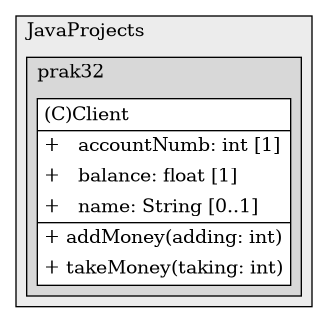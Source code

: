 @startuml

/' diagram meta data start
config=StructureConfiguration;
{
  "projectClassification": {
    "searchMode": "OpenProject", // OpenProject, AllProjects
    "includedProjects": "",
    "pathEndKeywords": "*.impl",
    "isClientPath": "",
    "isClientName": "",
    "isTestPath": "",
    "isTestName": "",
    "isMappingPath": "",
    "isMappingName": "",
    "isDataAccessPath": "",
    "isDataAccessName": "",
    "isDataStructurePath": "",
    "isDataStructureName": "",
    "isInterfaceStructuresPath": "",
    "isInterfaceStructuresName": "",
    "isEntryPointPath": "",
    "isEntryPointName": ""
  },
  "graphRestriction": {
    "classPackageExcludeFilter": "",
    "classPackageIncludeFilter": "",
    "classNameExcludeFilter": "",
    "classNameIncludeFilter": "",
    "methodNameExcludeFilter": "",
    "methodNameIncludeFilter": "",
    "removeByInheritance": "", // inheritance/annotation based filtering is done in a second step
    "removeByAnnotation": "",
    "removeByClassPackage": "", // cleanup the graph after inheritance/annotation based filtering is done
    "removeByClassName": "",
    "cutMappings": false,
    "cutEnum": true,
    "cutTests": true,
    "cutClient": true,
    "cutDataAccess": false,
    "cutInterfaceStructures": false,
    "cutDataStructures": false,
    "cutGetterAndSetter": true,
    "cutConstructors": true
  },
  "graphTraversal": {
    "forwardDepth": 6,
    "backwardDepth": 6,
    "classPackageExcludeFilter": "",
    "classPackageIncludeFilter": "",
    "classNameExcludeFilter": "",
    "classNameIncludeFilter": "",
    "methodNameExcludeFilter": "",
    "methodNameIncludeFilter": "",
    "hideMappings": false,
    "hideDataStructures": false,
    "hidePrivateMethods": true,
    "hideInterfaceCalls": true, // indirection: implementation -> interface (is hidden) -> implementation
    "onlyShowApplicationEntryPoints": false // root node is included
  },
  "details": {
    "aggregation": "GroupByClass", // ByClass, GroupByClass, None
    "showClassGenericTypes": true,
    "showMethods": true,
    "showMethodParameterNames": true,
    "showMethodParameterTypes": true,
    "showMethodReturnType": true,
    "showPackageLevels": 2,
    "showDetailedClassStructure": true
  },
  "rootClass": "prak32.Client"
}
diagram meta data end '/



digraph g {
    rankdir="TB"
    splines=polyline


'nodes
subgraph cluster_103904626 {
   	label=JavaProjects
	labeljust=l
	fillcolor="#ececec"
	style=filled

   subgraph cluster_1230273184 {
   	label=prak32
	labeljust=l
	fillcolor="#d8d8d8"
	style=filled

   Client1660034155[
	label=<<TABLE BORDER="1" CELLBORDER="0" CELLPADDING="4" CELLSPACING="0">
<TR><TD ALIGN="LEFT" >(C)Client</TD></TR>
<HR/>
<TR><TD ALIGN="LEFT" >+   accountNumb: int [1]</TD></TR>
<TR><TD ALIGN="LEFT" >+   balance: float [1]</TD></TR>
<TR><TD ALIGN="LEFT" >+   name: String [0..1]</TD></TR>
<HR/>
<TR><TD ALIGN="LEFT" >+ addMoney(adding: int)</TD></TR>
<TR><TD ALIGN="LEFT" >+ takeMoney(taking: int)</TD></TR>
</TABLE>>
	style=filled
	margin=0
	shape=plaintext
	fillcolor="#FFFFFF"
];
}
}

'edges


}
@enduml

@startuml

/' diagram meta data start
config=StructureConfiguration;
{
  "projectClassification": {
    "searchMode": "OpenProject", // OpenProject, AllProjects
    "includedProjects": "",
    "pathEndKeywords": "*.impl",
    "isClientPath": "",
    "isClientName": "",
    "isTestPath": "",
    "isTestName": "",
    "isMappingPath": "",
    "isMappingName": "",
    "isDataAccessPath": "",
    "isDataAccessName": "",
    "isDataStructurePath": "",
    "isDataStructureName": "",
    "isInterfaceStructuresPath": "",
    "isInterfaceStructuresName": "",
    "isEntryPointPath": "",
    "isEntryPointName": ""
  },
  "graphRestriction": {
    "classPackageExcludeFilter": "",
    "classPackageIncludeFilter": "",
    "classNameExcludeFilter": "",
    "classNameIncludeFilter": "",
    "methodNameExcludeFilter": "",
    "methodNameIncludeFilter": "",
    "removeByInheritance": "", // inheritance/annotation based filtering is done in a second step
    "removeByAnnotation": "",
    "removeByClassPackage": "", // cleanup the graph after inheritance/annotation based filtering is done
    "removeByClassName": "",
    "cutMappings": false,
    "cutEnum": true,
    "cutTests": true,
    "cutClient": true,
    "cutDataAccess": false,
    "cutInterfaceStructures": false,
    "cutDataStructures": false,
    "cutGetterAndSetter": true,
    "cutConstructors": true
  },
  "graphTraversal": {
    "forwardDepth": 6,
    "backwardDepth": 6,
    "classPackageExcludeFilter": "",
    "classPackageIncludeFilter": "",
    "classNameExcludeFilter": "",
    "classNameIncludeFilter": "",
    "methodNameExcludeFilter": "",
    "methodNameIncludeFilter": "",
    "hideMappings": false,
    "hideDataStructures": false,
    "hidePrivateMethods": true,
    "hideInterfaceCalls": true, // indirection: implementation -> interface (is hidden) -> implementation
    "onlyShowApplicationEntryPoints": false // root node is included
  },
  "details": {
    "aggregation": "GroupByClass", // ByClass, GroupByClass, None
    "showClassGenericTypes": true,
    "showMethods": true,
    "showMethodParameterNames": true,
    "showMethodParameterTypes": true,
    "showMethodReturnType": true,
    "showPackageLevels": 2,
    "showDetailedClassStructure": true
  },
  "rootClass": "ru.mirea.task32.BankAccount"
}
diagram meta data end '/



digraph g {
    rankdir="TB"
    splines=polyline


'nodes
subgraph cluster_103904626 {
   	label=mirea
	labeljust=l
	fillcolor="#ececec"
	style=filled

   subgraph cluster_1230273184 {
   	label=task32
	labeljust=l
	fillcolor="#d8d8d8"
	style=filled

   BankAccount1660034155[
	label=<<TABLE BORDER="1" CELLBORDER="0" CELLPADDING="4" CELLSPACING="0">
<TR><TD ALIGN="LEFT" >(I)BankAccount</TD></TR>
<HR/>
<TR><TD ALIGN="LEFT" >+ getAccount(): double</TD></TR>
<TR><TD ALIGN="LEFT" >+ getService(): String</TD></TR>
</TABLE>>
	style=filled
	margin=0
	shape=plaintext
	fillcolor="#F1E5FD"
];

CreditAccount1660034155[
	label=<<TABLE BORDER="1" CELLBORDER="0" CELLPADDING="4" CELLSPACING="0">
<TR><TD ALIGN="LEFT" >(C)CreditAccount</TD></TR>
</TABLE>>
	style=filled
	margin=0
	shape=plaintext
	fillcolor="#FFFFFF"
];

CurrentAccount1660034155[
	label=<<TABLE BORDER="1" CELLBORDER="0" CELLPADDING="4" CELLSPACING="0">
<TR><TD ALIGN="LEFT" >(C)CurrentAccount</TD></TR>
<HR/>
<TR><TD ALIGN="LEFT" >-   account: double [1]</TD></TR>
<TR><TD ALIGN="LEFT" >-   service: String [0..1]</TD></TR>
</TABLE>>
	style=filled
	margin=0
	shape=plaintext
	fillcolor="#FFFFFF"
];

SavingsAccount1660034155[
	label=<<TABLE BORDER="1" CELLBORDER="0" CELLPADDING="4" CELLSPACING="0">
<TR><TD ALIGN="LEFT" >(C)SavingsAccount</TD></TR>
</TABLE>>
	style=filled
	margin=0
	shape=plaintext
	fillcolor="#FFFFFF"
];

SpecialAccount1660034155[
	label=<<TABLE BORDER="1" CELLBORDER="0" CELLPADDING="4" CELLSPACING="0">
<TR><TD ALIGN="LEFT" >(C)SpecialAccount</TD></TR>
<HR/>
<TR><TD ALIGN="LEFT" >-   bankAcc: BankAccount [0..1]</TD></TR>
<TR><TD ALIGN="LEFT" >-   proc: int [1]</TD></TR>
<TR><TD ALIGN="LEFT" >-   service: String [0..1]</TD></TR>
</TABLE>>
	style=filled
	margin=0
	shape=plaintext
	fillcolor="#FFFFFF"
];
}
}

'edges
BankAccount1660034155 -> CurrentAccount1660034155[arrowhead=none, arrowtail=empty, dir=both];
BankAccount1660034155 -> SpecialAccount1660034155[arrowhead=none, arrowtail=empty, dir=both];
SpecialAccount1660034155 -> BankAccount1660034155[label="bankAcc
[0..1]"];
SpecialAccount1660034155 -> CreditAccount1660034155[arrowhead=none, arrowtail=empty, dir=both];
SpecialAccount1660034155 -> SavingsAccount1660034155[arrowhead=none, arrowtail=empty, dir=both];

}
@enduml

@startuml

/' diagram meta data start
config=StructureConfiguration;
{
  "projectClassification": {
    "searchMode": "OpenProject", // OpenProject, AllProjects
    "includedProjects": "",
    "pathEndKeywords": "*.impl",
    "isClientPath": "",
    "isClientName": "",
    "isTestPath": "",
    "isTestName": "",
    "isMappingPath": "",
    "isMappingName": "",
    "isDataAccessPath": "",
    "isDataAccessName": "",
    "isDataStructurePath": "",
    "isDataStructureName": "",
    "isInterfaceStructuresPath": "",
    "isInterfaceStructuresName": "",
    "isEntryPointPath": "",
    "isEntryPointName": ""
  },
  "graphRestriction": {
    "classPackageExcludeFilter": "",
    "classPackageIncludeFilter": "",
    "classNameExcludeFilter": "",
    "classNameIncludeFilter": "",
    "methodNameExcludeFilter": "",
    "methodNameIncludeFilter": "",
    "removeByInheritance": "", // inheritance/annotation based filtering is done in a second step
    "removeByAnnotation": "",
    "removeByClassPackage": "", // cleanup the graph after inheritance/annotation based filtering is done
    "removeByClassName": "",
    "cutMappings": false,
    "cutEnum": true,
    "cutTests": true,
    "cutClient": true,
    "cutDataAccess": false,
    "cutInterfaceStructures": false,
    "cutDataStructures": false,
    "cutGetterAndSetter": true,
    "cutConstructors": true
  },
  "graphTraversal": {
    "forwardDepth": 6,
    "backwardDepth": 6,
    "classPackageExcludeFilter": "",
    "classPackageIncludeFilter": "",
    "classNameExcludeFilter": "",
    "classNameIncludeFilter": "",
    "methodNameExcludeFilter": "",
    "methodNameIncludeFilter": "",
    "hideMappings": false,
    "hideDataStructures": false,
    "hidePrivateMethods": true,
    "hideInterfaceCalls": true, // indirection: implementation -> interface (is hidden) -> implementation
    "onlyShowApplicationEntryPoints": false // root node is included
  },
  "details": {
    "aggregation": "GroupByClass", // ByClass, GroupByClass, None
    "showClassGenericTypes": true,
    "showMethods": true,
    "showMethodParameterNames": true,
    "showMethodParameterTypes": true,
    "showMethodReturnType": true,
    "showPackageLevels": 2,
    "showDetailedClassStructure": true
  },
  "rootClass": "ru.mirea.task32.BankProducts"
}
diagram meta data end '/



digraph g {
    rankdir="TB"
    splines=polyline


'nodes
subgraph cluster_103904626 {
   	label=mirea
	labeljust=l
	fillcolor="#ececec"
	style=filled

   subgraph cluster_1230273184 {
   	label=task32
	labeljust=l
	fillcolor="#d8d8d8"
	style=filled

   BankProducts1660034155[
	label=<<TABLE BORDER="1" CELLBORDER="0" CELLPADDING="4" CELLSPACING="0">
<TR><TD ALIGN="LEFT" >(E)BankProducts</TD></TR>
<HR/>
<TR><TD ALIGN="LEFT" >+   Credit: BankProducts [1]</TD></TR>
<TR><TD ALIGN="LEFT" >+   Currency: BankProducts [1]</TD></TR>
<TR><TD ALIGN="LEFT" >+   Deposit: BankProducts [1]</TD></TR>
<TR><TD ALIGN="LEFT" >+   DocumentsAndReceipts: BankProducts [1]</TD></TR>
<TR><TD ALIGN="LEFT" >+   PlasticCards: BankProducts [1]</TD></TR>
<TR><TD ALIGN="LEFT" >+   Promissory: BankProducts [1]</TD></TR>
<TR><TD ALIGN="LEFT" >-   numb: int [1]</TD></TR>
<HR/>
<TR><TD ALIGN="LEFT" >+ valueOf(name: String): BankProducts</TD></TR>
<TR><TD ALIGN="LEFT" >+ values(): BankProducts[]</TD></TR>
</TABLE>>
	style=filled
	margin=0
	shape=plaintext
	fillcolor="#DCFBD5"
];

BankService1660034155[
	label=<<TABLE BORDER="1" CELLBORDER="0" CELLPADDING="4" CELLSPACING="0">
<TR><TD ALIGN="LEFT" >(C)BankService</TD></TR>
<HR/>
<TR><TD ALIGN="LEFT" >+   accountNumb: int [1]</TD></TR>
<TR><TD ALIGN="LEFT" >+   additService: AdditService [0..1]</TD></TR>
<TR><TD ALIGN="LEFT" >+   closingDate: Date [0..1]</TD></TR>
<TR><TD ALIGN="LEFT" >+   openingDate: Date [0..1]</TD></TR>
<TR><TD ALIGN="LEFT" >+   productType: BankProducts [0..1]</TD></TR>
</TABLE>>
	style=filled
	margin=0
	shape=plaintext
	fillcolor="#FFFFFF"
];
}
}

'edges
BankService1660034155 -> BankProducts1660034155[label="productType
[0..1]"];

}
@enduml